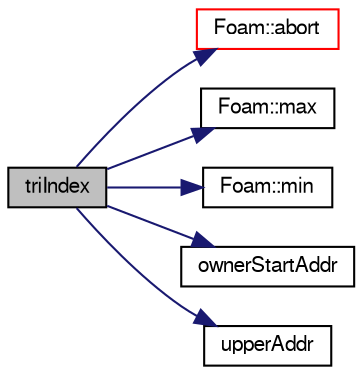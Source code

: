 digraph "triIndex"
{
  bgcolor="transparent";
  edge [fontname="FreeSans",fontsize="10",labelfontname="FreeSans",labelfontsize="10"];
  node [fontname="FreeSans",fontsize="10",shape=record];
  rankdir="LR";
  Node4669 [label="triIndex",height=0.2,width=0.4,color="black", fillcolor="grey75", style="filled", fontcolor="black"];
  Node4669 -> Node4670 [color="midnightblue",fontsize="10",style="solid",fontname="FreeSans"];
  Node4670 [label="Foam::abort",height=0.2,width=0.4,color="red",URL="$a21124.html#a447107a607d03e417307c203fa5fb44b"];
  Node4669 -> Node4713 [color="midnightblue",fontsize="10",style="solid",fontname="FreeSans"];
  Node4713 [label="Foam::max",height=0.2,width=0.4,color="black",URL="$a21124.html#ac993e906cf2774ae77e666bc24e81733"];
  Node4669 -> Node4714 [color="midnightblue",fontsize="10",style="solid",fontname="FreeSans"];
  Node4714 [label="Foam::min",height=0.2,width=0.4,color="black",URL="$a21124.html#a253e112ad2d56d96230ff39ea7f442dc"];
  Node4669 -> Node4715 [color="midnightblue",fontsize="10",style="solid",fontname="FreeSans"];
  Node4715 [label="ownerStartAddr",height=0.2,width=0.4,color="black",URL="$a26850.html#a05940a760e9646268e38d70660fd4627",tooltip="Return owner start addressing. "];
  Node4669 -> Node4716 [color="midnightblue",fontsize="10",style="solid",fontname="FreeSans"];
  Node4716 [label="upperAddr",height=0.2,width=0.4,color="black",URL="$a26850.html#ac0baafb7743d958e9e27804c8c53f1b8",tooltip="Return upper addressing. "];
}
